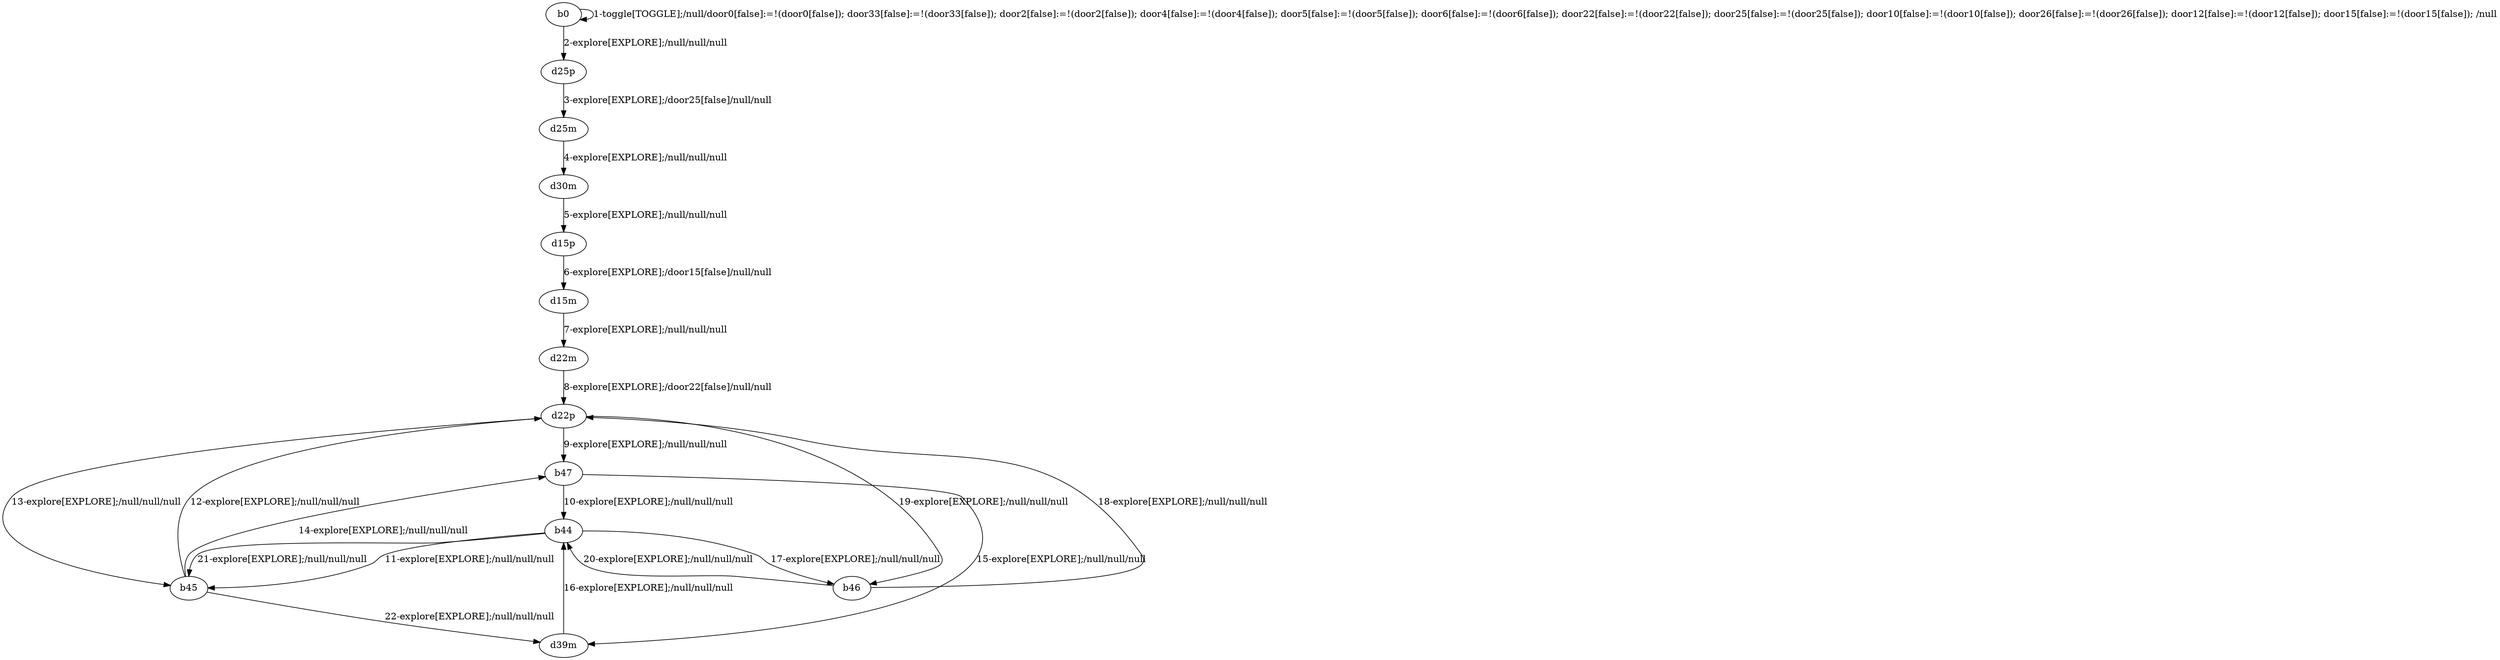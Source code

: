 # Total number of goals covered by this test: 7
# b45 --> d22p
# d22p --> b45
# b46 --> d22p
# b47 --> b44
# b45 --> b47
# d22p --> b47
# b44 --> b46

digraph g {
"b0" -> "b0" [label = "1-toggle[TOGGLE];/null/door0[false]:=!(door0[false]); door33[false]:=!(door33[false]); door2[false]:=!(door2[false]); door4[false]:=!(door4[false]); door5[false]:=!(door5[false]); door6[false]:=!(door6[false]); door22[false]:=!(door22[false]); door25[false]:=!(door25[false]); door10[false]:=!(door10[false]); door26[false]:=!(door26[false]); door12[false]:=!(door12[false]); door15[false]:=!(door15[false]); /null"];
"b0" -> "d25p" [label = "2-explore[EXPLORE];/null/null/null"];
"d25p" -> "d25m" [label = "3-explore[EXPLORE];/door25[false]/null/null"];
"d25m" -> "d30m" [label = "4-explore[EXPLORE];/null/null/null"];
"d30m" -> "d15p" [label = "5-explore[EXPLORE];/null/null/null"];
"d15p" -> "d15m" [label = "6-explore[EXPLORE];/door15[false]/null/null"];
"d15m" -> "d22m" [label = "7-explore[EXPLORE];/null/null/null"];
"d22m" -> "d22p" [label = "8-explore[EXPLORE];/door22[false]/null/null"];
"d22p" -> "b47" [label = "9-explore[EXPLORE];/null/null/null"];
"b47" -> "b44" [label = "10-explore[EXPLORE];/null/null/null"];
"b44" -> "b45" [label = "11-explore[EXPLORE];/null/null/null"];
"b45" -> "d22p" [label = "12-explore[EXPLORE];/null/null/null"];
"d22p" -> "b45" [label = "13-explore[EXPLORE];/null/null/null"];
"b45" -> "b47" [label = "14-explore[EXPLORE];/null/null/null"];
"b47" -> "d39m" [label = "15-explore[EXPLORE];/null/null/null"];
"d39m" -> "b44" [label = "16-explore[EXPLORE];/null/null/null"];
"b44" -> "b46" [label = "17-explore[EXPLORE];/null/null/null"];
"b46" -> "d22p" [label = "18-explore[EXPLORE];/null/null/null"];
"d22p" -> "b46" [label = "19-explore[EXPLORE];/null/null/null"];
"b46" -> "b44" [label = "20-explore[EXPLORE];/null/null/null"];
"b44" -> "b45" [label = "21-explore[EXPLORE];/null/null/null"];
"b45" -> "d39m" [label = "22-explore[EXPLORE];/null/null/null"];
}